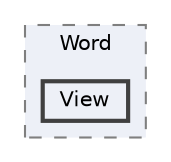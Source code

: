 digraph "C:/Users/むずでょ/Documents/Unity Projects/RMU-1-00-00-Research/Assets/RPGMaker/Codebase/Editor/Inspector/Word/View"
{
 // LATEX_PDF_SIZE
  bgcolor="transparent";
  edge [fontname=Helvetica,fontsize=10,labelfontname=Helvetica,labelfontsize=10];
  node [fontname=Helvetica,fontsize=10,shape=box,height=0.2,width=0.4];
  compound=true
  subgraph clusterdir_83a9f86e82c5bd5aefe42647e95b2d3e {
    graph [ bgcolor="#edf0f7", pencolor="grey50", label="Word", fontname=Helvetica,fontsize=10 style="filled,dashed", URL="dir_83a9f86e82c5bd5aefe42647e95b2d3e.html",tooltip=""]
  dir_ce7d6d832033e652413ce3738dc776eb [label="View", fillcolor="#edf0f7", color="grey25", style="filled,bold", URL="dir_ce7d6d832033e652413ce3738dc776eb.html",tooltip=""];
  }
}
